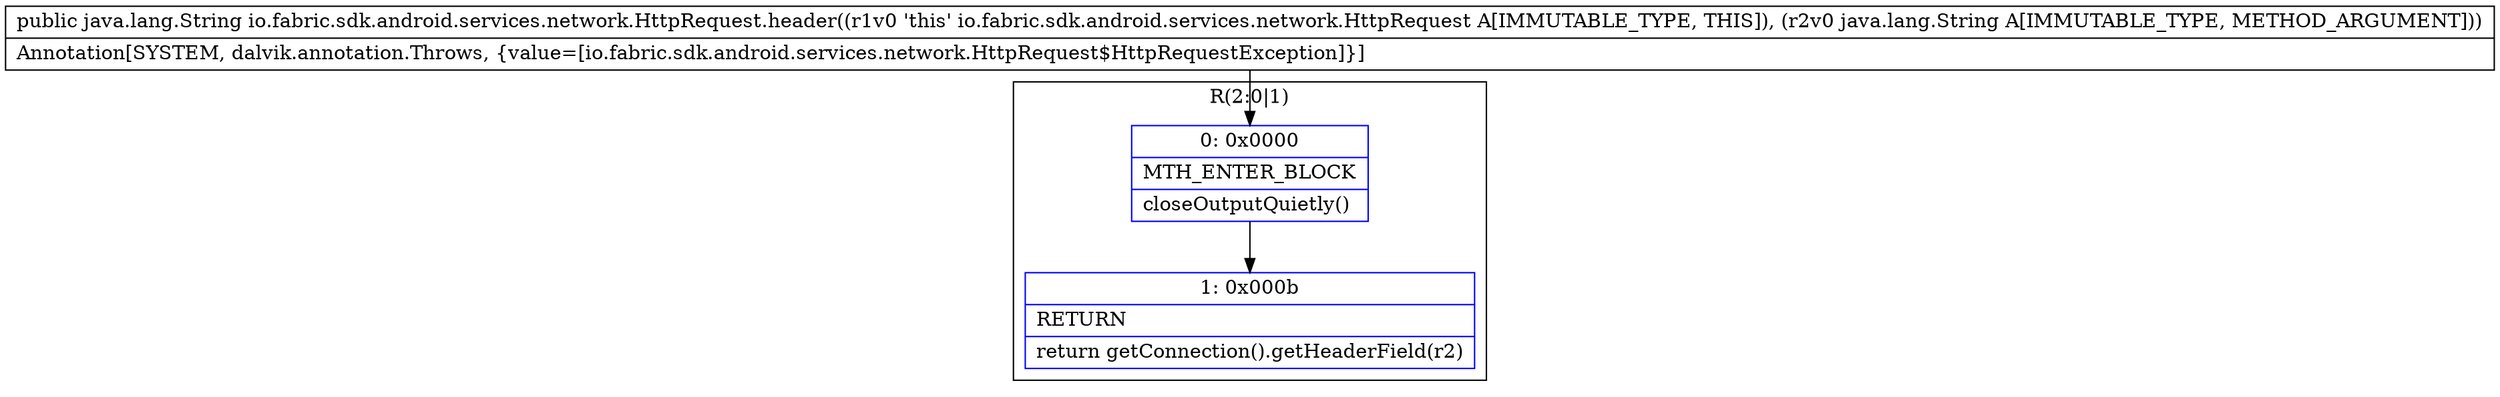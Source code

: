 digraph "CFG forio.fabric.sdk.android.services.network.HttpRequest.header(Ljava\/lang\/String;)Ljava\/lang\/String;" {
subgraph cluster_Region_1523508328 {
label = "R(2:0|1)";
node [shape=record,color=blue];
Node_0 [shape=record,label="{0\:\ 0x0000|MTH_ENTER_BLOCK\l|closeOutputQuietly()\l}"];
Node_1 [shape=record,label="{1\:\ 0x000b|RETURN\l|return getConnection().getHeaderField(r2)\l}"];
}
MethodNode[shape=record,label="{public java.lang.String io.fabric.sdk.android.services.network.HttpRequest.header((r1v0 'this' io.fabric.sdk.android.services.network.HttpRequest A[IMMUTABLE_TYPE, THIS]), (r2v0 java.lang.String A[IMMUTABLE_TYPE, METHOD_ARGUMENT]))  | Annotation[SYSTEM, dalvik.annotation.Throws, \{value=[io.fabric.sdk.android.services.network.HttpRequest$HttpRequestException]\}]\l}"];
MethodNode -> Node_0;
Node_0 -> Node_1;
}

